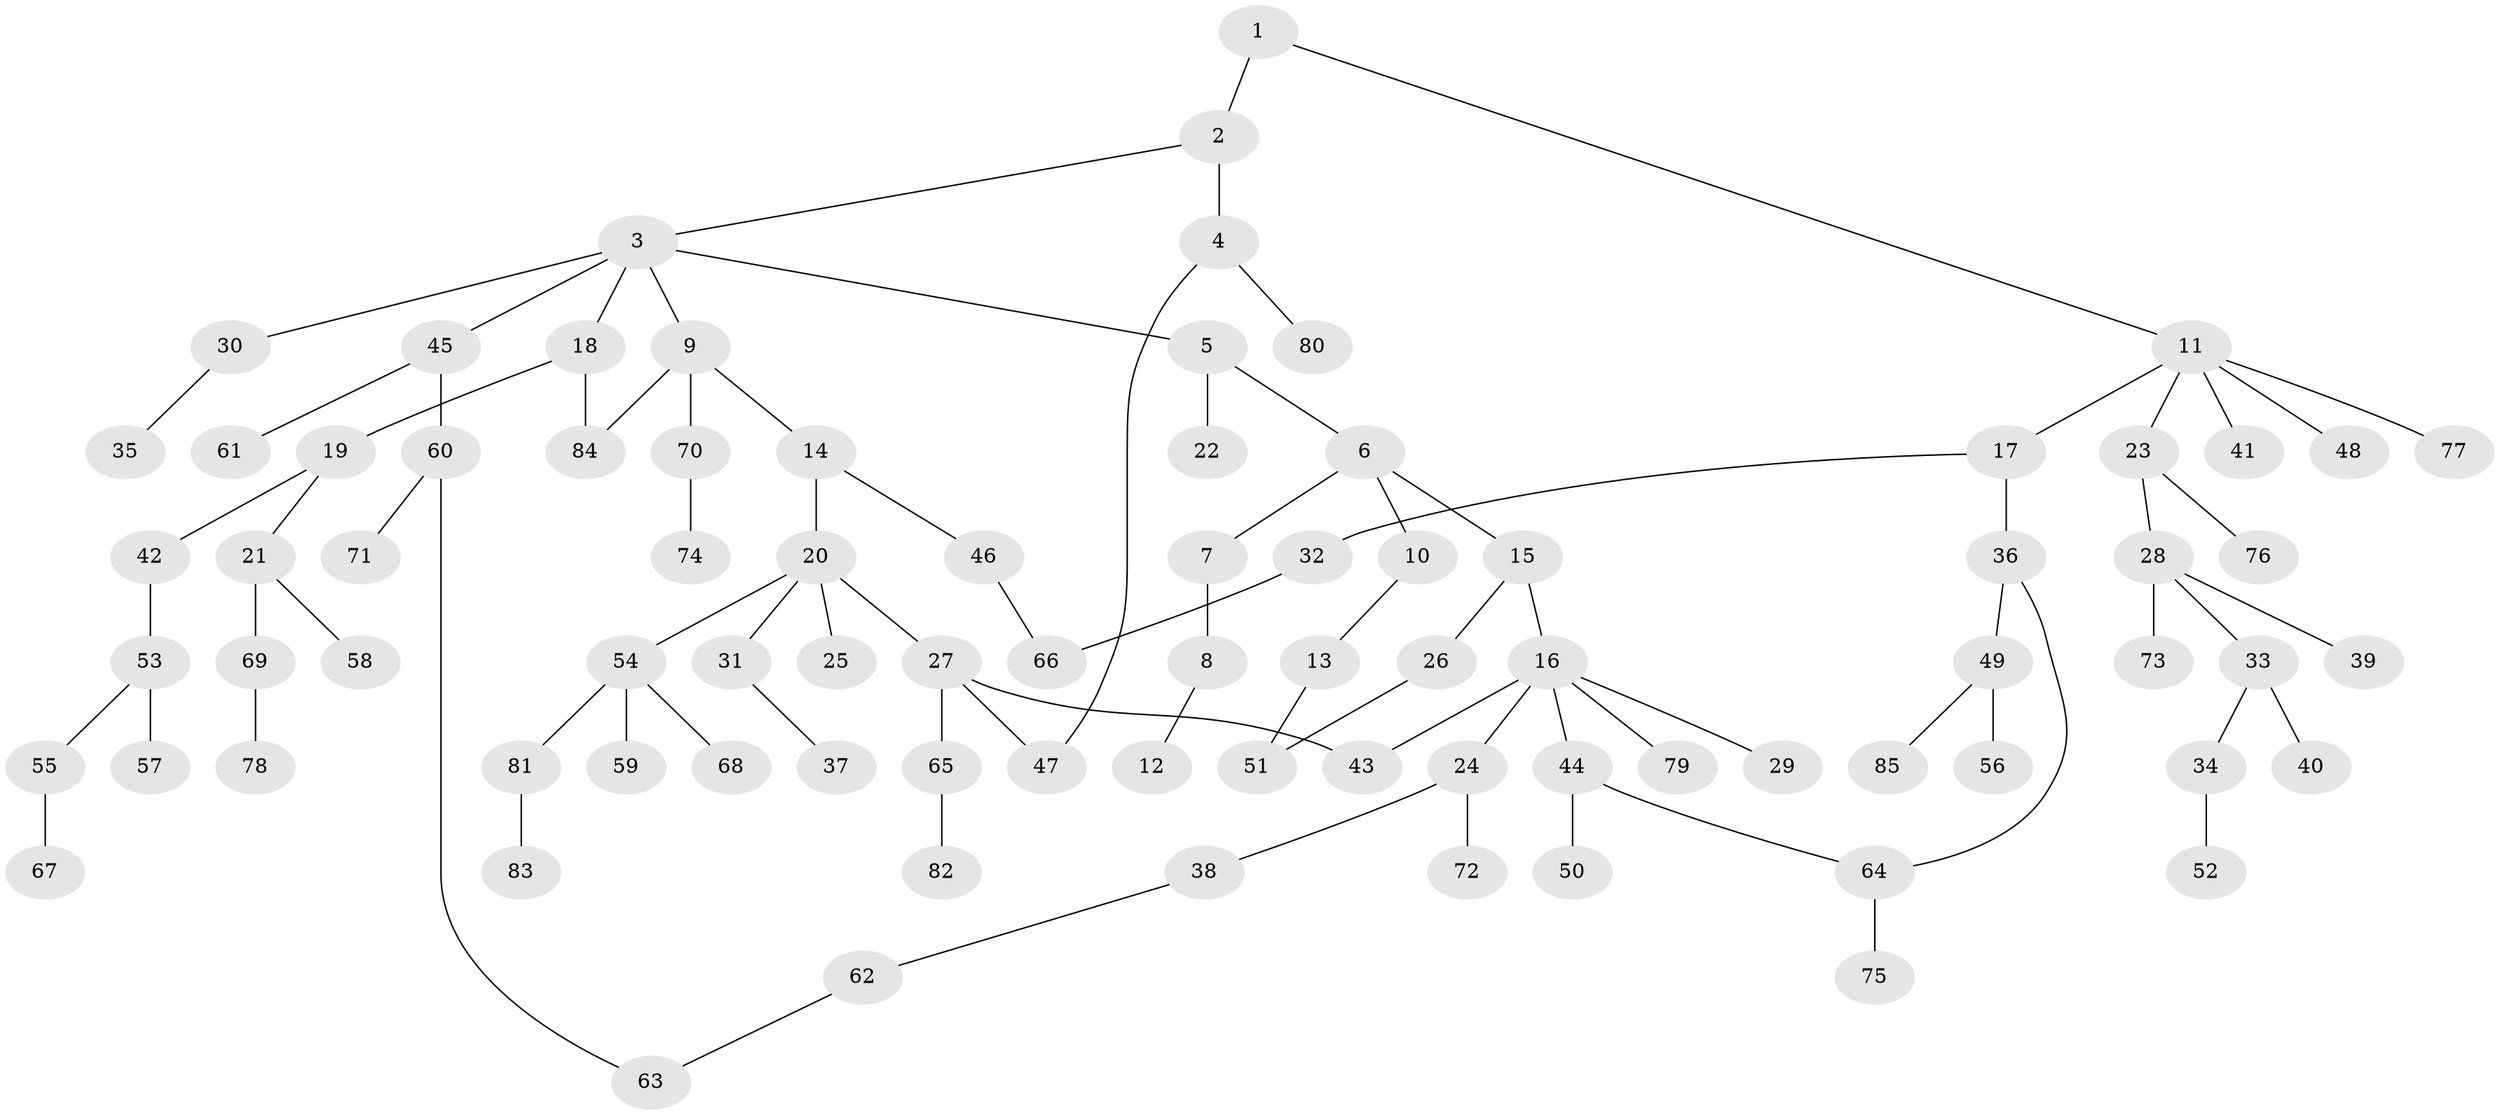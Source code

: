 // Generated by graph-tools (version 1.1) at 2025/34/03/09/25 02:34:02]
// undirected, 85 vertices, 91 edges
graph export_dot {
graph [start="1"]
  node [color=gray90,style=filled];
  1;
  2;
  3;
  4;
  5;
  6;
  7;
  8;
  9;
  10;
  11;
  12;
  13;
  14;
  15;
  16;
  17;
  18;
  19;
  20;
  21;
  22;
  23;
  24;
  25;
  26;
  27;
  28;
  29;
  30;
  31;
  32;
  33;
  34;
  35;
  36;
  37;
  38;
  39;
  40;
  41;
  42;
  43;
  44;
  45;
  46;
  47;
  48;
  49;
  50;
  51;
  52;
  53;
  54;
  55;
  56;
  57;
  58;
  59;
  60;
  61;
  62;
  63;
  64;
  65;
  66;
  67;
  68;
  69;
  70;
  71;
  72;
  73;
  74;
  75;
  76;
  77;
  78;
  79;
  80;
  81;
  82;
  83;
  84;
  85;
  1 -- 2;
  1 -- 11;
  2 -- 3;
  2 -- 4;
  3 -- 5;
  3 -- 9;
  3 -- 18;
  3 -- 30;
  3 -- 45;
  4 -- 47;
  4 -- 80;
  5 -- 6;
  5 -- 22;
  6 -- 7;
  6 -- 10;
  6 -- 15;
  7 -- 8;
  8 -- 12;
  9 -- 14;
  9 -- 70;
  9 -- 84;
  10 -- 13;
  11 -- 17;
  11 -- 23;
  11 -- 41;
  11 -- 48;
  11 -- 77;
  13 -- 51;
  14 -- 20;
  14 -- 46;
  15 -- 16;
  15 -- 26;
  16 -- 24;
  16 -- 29;
  16 -- 43;
  16 -- 44;
  16 -- 79;
  17 -- 32;
  17 -- 36;
  18 -- 19;
  18 -- 84;
  19 -- 21;
  19 -- 42;
  20 -- 25;
  20 -- 27;
  20 -- 31;
  20 -- 54;
  21 -- 58;
  21 -- 69;
  23 -- 28;
  23 -- 76;
  24 -- 38;
  24 -- 72;
  26 -- 51;
  27 -- 65;
  27 -- 47;
  27 -- 43;
  28 -- 33;
  28 -- 39;
  28 -- 73;
  30 -- 35;
  31 -- 37;
  32 -- 66;
  33 -- 34;
  33 -- 40;
  34 -- 52;
  36 -- 49;
  36 -- 64;
  38 -- 62;
  42 -- 53;
  44 -- 50;
  44 -- 64;
  45 -- 60;
  45 -- 61;
  46 -- 66;
  49 -- 56;
  49 -- 85;
  53 -- 55;
  53 -- 57;
  54 -- 59;
  54 -- 68;
  54 -- 81;
  55 -- 67;
  60 -- 63;
  60 -- 71;
  62 -- 63;
  64 -- 75;
  65 -- 82;
  69 -- 78;
  70 -- 74;
  81 -- 83;
}
